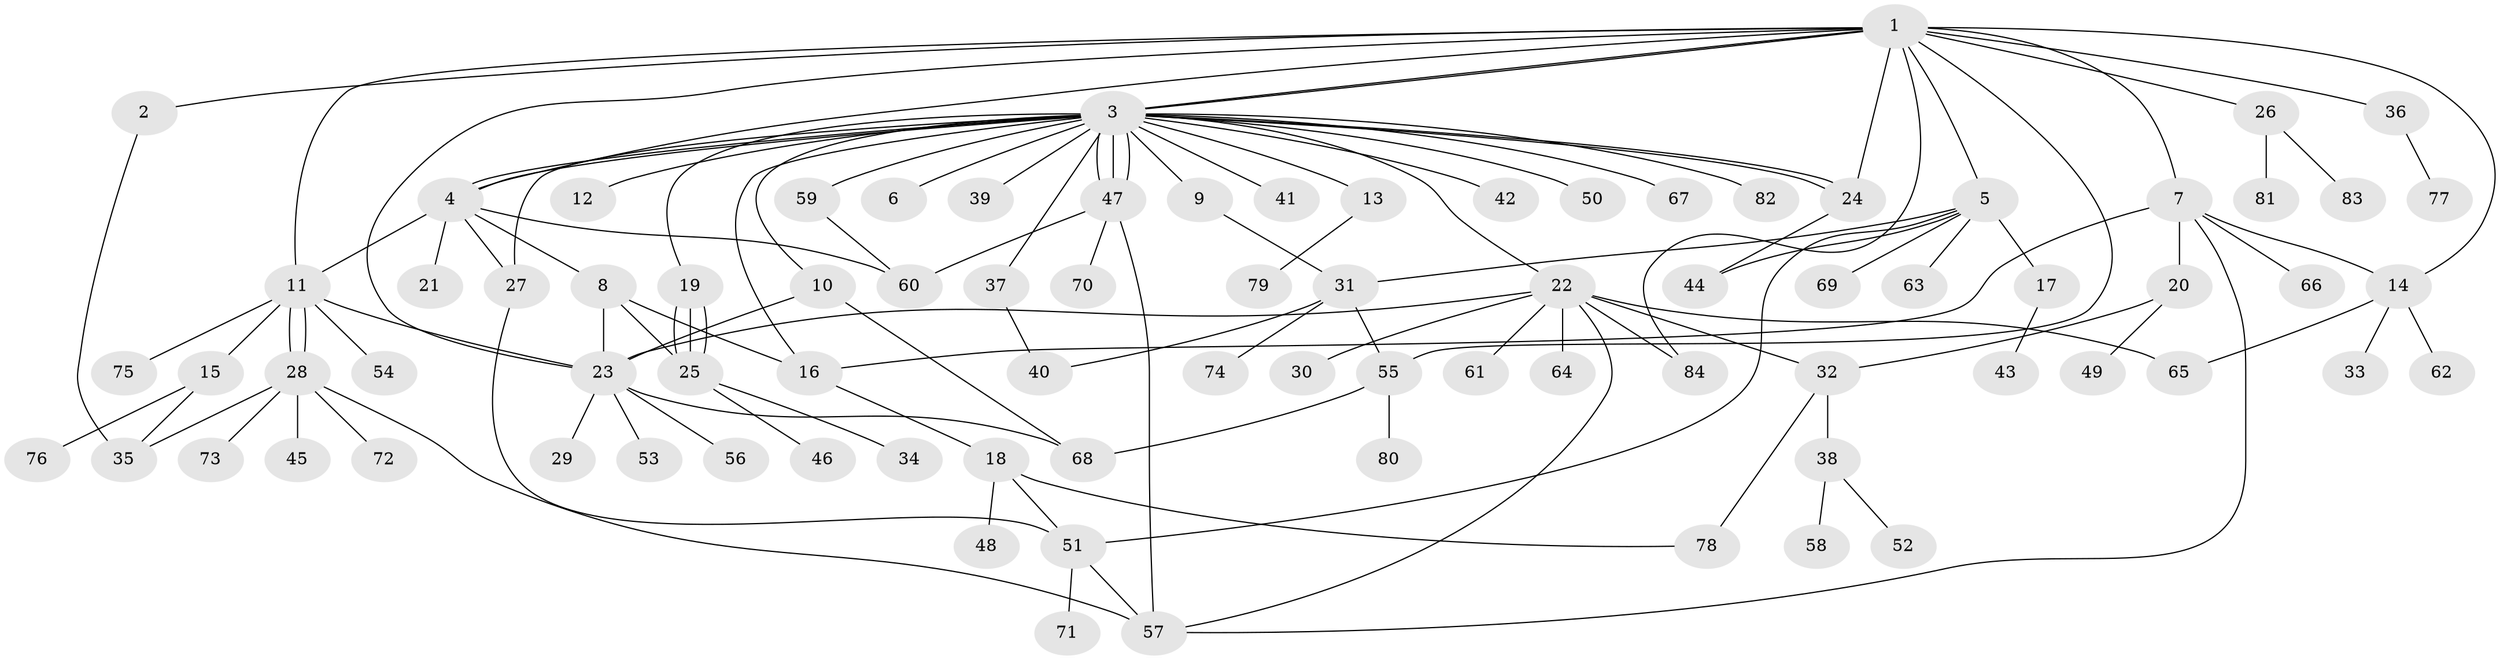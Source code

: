 // coarse degree distribution, {13: 0.016666666666666666, 2: 0.15, 26: 0.016666666666666666, 10: 0.03333333333333333, 1: 0.5333333333333333, 8: 0.06666666666666667, 3: 0.06666666666666667, 7: 0.05, 4: 0.06666666666666667}
// Generated by graph-tools (version 1.1) at 2025/23/03/03/25 07:23:52]
// undirected, 84 vertices, 123 edges
graph export_dot {
graph [start="1"]
  node [color=gray90,style=filled];
  1;
  2;
  3;
  4;
  5;
  6;
  7;
  8;
  9;
  10;
  11;
  12;
  13;
  14;
  15;
  16;
  17;
  18;
  19;
  20;
  21;
  22;
  23;
  24;
  25;
  26;
  27;
  28;
  29;
  30;
  31;
  32;
  33;
  34;
  35;
  36;
  37;
  38;
  39;
  40;
  41;
  42;
  43;
  44;
  45;
  46;
  47;
  48;
  49;
  50;
  51;
  52;
  53;
  54;
  55;
  56;
  57;
  58;
  59;
  60;
  61;
  62;
  63;
  64;
  65;
  66;
  67;
  68;
  69;
  70;
  71;
  72;
  73;
  74;
  75;
  76;
  77;
  78;
  79;
  80;
  81;
  82;
  83;
  84;
  1 -- 2;
  1 -- 3;
  1 -- 3;
  1 -- 4;
  1 -- 5;
  1 -- 7;
  1 -- 11;
  1 -- 14;
  1 -- 23;
  1 -- 24;
  1 -- 26;
  1 -- 36;
  1 -- 55;
  1 -- 84;
  2 -- 35;
  3 -- 4;
  3 -- 4;
  3 -- 6;
  3 -- 9;
  3 -- 10;
  3 -- 12;
  3 -- 13;
  3 -- 16;
  3 -- 19;
  3 -- 22;
  3 -- 24;
  3 -- 24;
  3 -- 27;
  3 -- 37;
  3 -- 39;
  3 -- 41;
  3 -- 42;
  3 -- 47;
  3 -- 47;
  3 -- 47;
  3 -- 50;
  3 -- 59;
  3 -- 67;
  3 -- 82;
  4 -- 8;
  4 -- 11;
  4 -- 21;
  4 -- 27;
  4 -- 60;
  5 -- 17;
  5 -- 31;
  5 -- 44;
  5 -- 51;
  5 -- 63;
  5 -- 69;
  7 -- 14;
  7 -- 16;
  7 -- 20;
  7 -- 57;
  7 -- 66;
  8 -- 16;
  8 -- 23;
  8 -- 25;
  9 -- 31;
  10 -- 23;
  10 -- 68;
  11 -- 15;
  11 -- 23;
  11 -- 28;
  11 -- 28;
  11 -- 54;
  11 -- 75;
  13 -- 79;
  14 -- 33;
  14 -- 62;
  14 -- 65;
  15 -- 35;
  15 -- 76;
  16 -- 18;
  17 -- 43;
  18 -- 48;
  18 -- 51;
  18 -- 78;
  19 -- 25;
  19 -- 25;
  19 -- 25;
  20 -- 32;
  20 -- 49;
  22 -- 23;
  22 -- 30;
  22 -- 32;
  22 -- 57;
  22 -- 61;
  22 -- 64;
  22 -- 65;
  22 -- 84;
  23 -- 29;
  23 -- 53;
  23 -- 56;
  23 -- 68;
  24 -- 44;
  25 -- 34;
  25 -- 46;
  26 -- 81;
  26 -- 83;
  27 -- 51;
  28 -- 35;
  28 -- 45;
  28 -- 57;
  28 -- 72;
  28 -- 73;
  31 -- 40;
  31 -- 55;
  31 -- 74;
  32 -- 38;
  32 -- 78;
  36 -- 77;
  37 -- 40;
  38 -- 52;
  38 -- 58;
  47 -- 57;
  47 -- 60;
  47 -- 70;
  51 -- 57;
  51 -- 71;
  55 -- 68;
  55 -- 80;
  59 -- 60;
}

